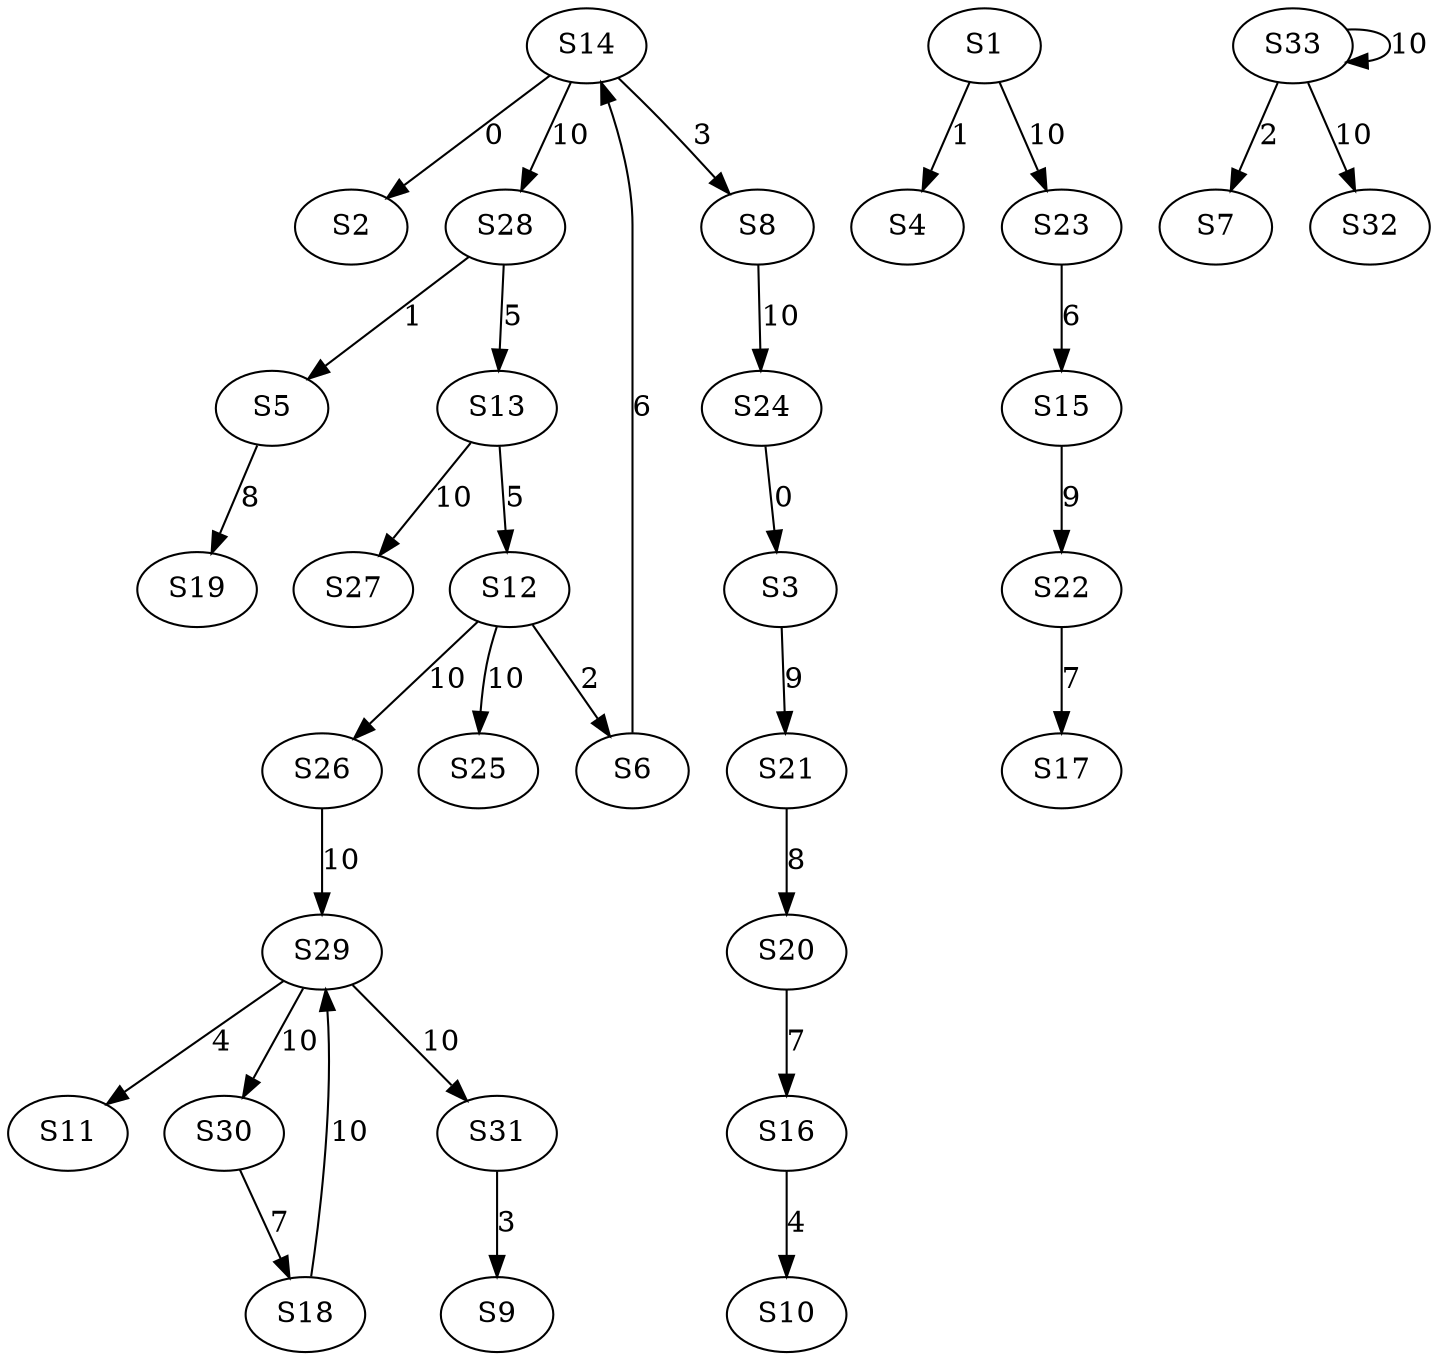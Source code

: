 strict digraph {
	S14 -> S2 [ label = 0 ];
	S24 -> S3 [ label = 0 ];
	S1 -> S4 [ label = 1 ];
	S28 -> S5 [ label = 1 ];
	S12 -> S6 [ label = 2 ];
	S33 -> S7 [ label = 2 ];
	S14 -> S8 [ label = 3 ];
	S31 -> S9 [ label = 3 ];
	S16 -> S10 [ label = 4 ];
	S29 -> S11 [ label = 4 ];
	S13 -> S12 [ label = 5 ];
	S28 -> S13 [ label = 5 ];
	S6 -> S14 [ label = 6 ];
	S23 -> S15 [ label = 6 ];
	S20 -> S16 [ label = 7 ];
	S22 -> S17 [ label = 7 ];
	S30 -> S18 [ label = 7 ];
	S5 -> S19 [ label = 8 ];
	S21 -> S20 [ label = 8 ];
	S3 -> S21 [ label = 9 ];
	S15 -> S22 [ label = 9 ];
	S1 -> S23 [ label = 10 ];
	S8 -> S24 [ label = 10 ];
	S12 -> S25 [ label = 10 ];
	S12 -> S26 [ label = 10 ];
	S13 -> S27 [ label = 10 ];
	S14 -> S28 [ label = 10 ];
	S26 -> S29 [ label = 10 ];
	S29 -> S30 [ label = 10 ];
	S29 -> S31 [ label = 10 ];
	S33 -> S32 [ label = 10 ];
	S33 -> S33 [ label = 10 ];
	S18 -> S29 [ label = 10 ];
}